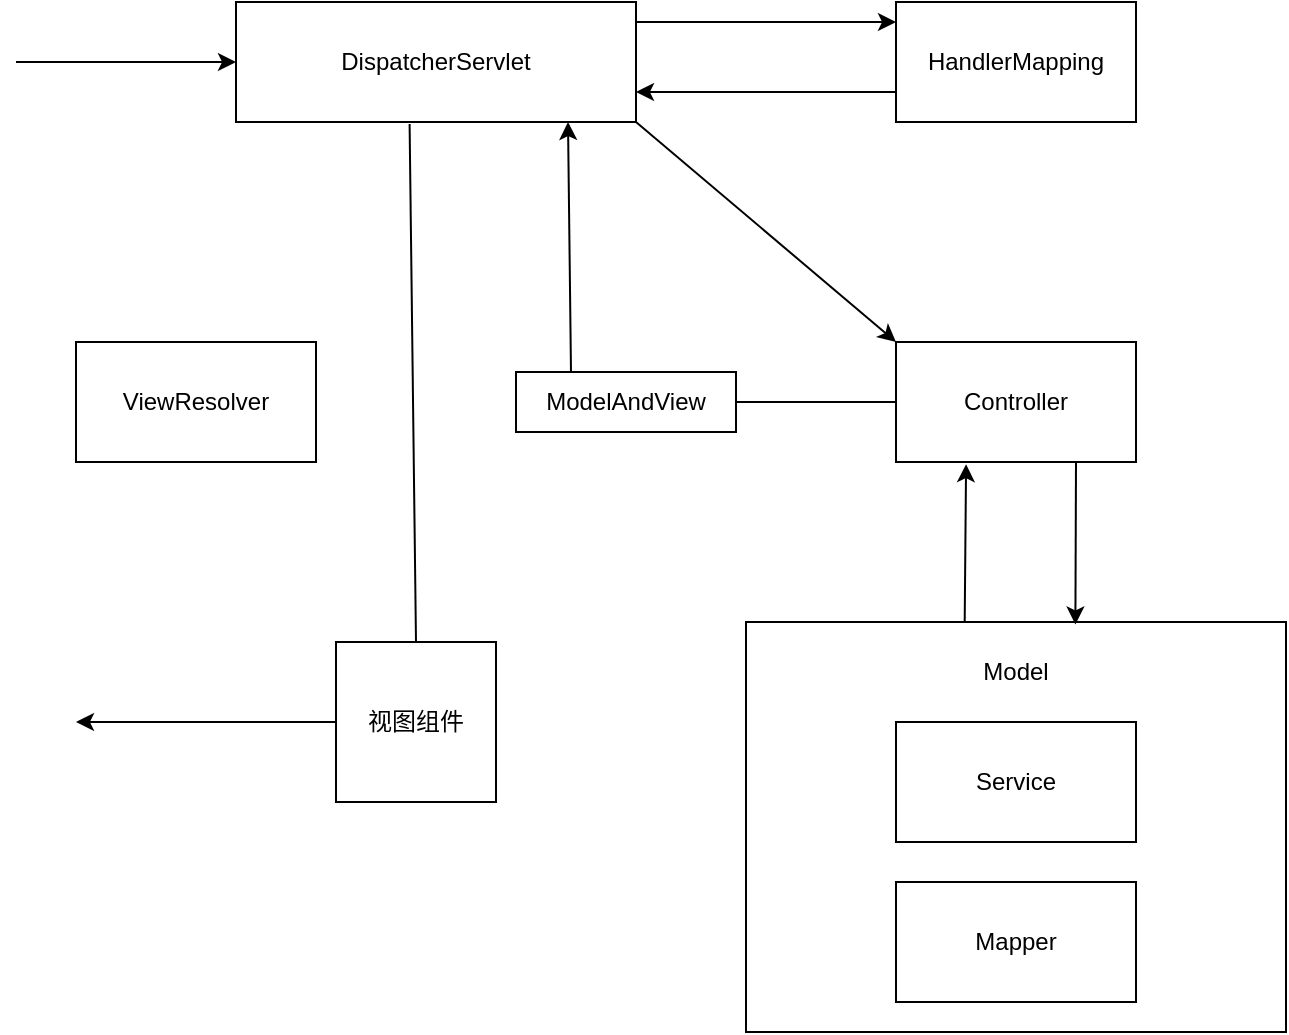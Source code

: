 <mxfile version="27.0.5">
  <diagram name="第 1 页" id="FP3_APTgtLr8W4DviP4s">
    <mxGraphModel dx="1115" dy="682" grid="1" gridSize="10" guides="1" tooltips="1" connect="1" arrows="1" fold="1" page="1" pageScale="1" pageWidth="827" pageHeight="1169" math="0" shadow="0">
      <root>
        <mxCell id="0" />
        <mxCell id="1" parent="0" />
        <mxCell id="tfsxut2kUmkyH52QwhzH-2" value="DispatcherServlet" style="rounded=0;whiteSpace=wrap;html=1;" vertex="1" parent="1">
          <mxGeometry x="180" y="210" width="200" height="60" as="geometry" />
        </mxCell>
        <mxCell id="tfsxut2kUmkyH52QwhzH-3" value="HandlerMapping" style="rounded=0;whiteSpace=wrap;html=1;" vertex="1" parent="1">
          <mxGeometry x="510" y="210" width="120" height="60" as="geometry" />
        </mxCell>
        <mxCell id="tfsxut2kUmkyH52QwhzH-5" value="Controller" style="rounded=0;whiteSpace=wrap;html=1;" vertex="1" parent="1">
          <mxGeometry x="510" y="380" width="120" height="60" as="geometry" />
        </mxCell>
        <mxCell id="tfsxut2kUmkyH52QwhzH-6" value="ModelAndView" style="rounded=0;whiteSpace=wrap;html=1;" vertex="1" parent="1">
          <mxGeometry x="320" y="395" width="110" height="30" as="geometry" />
        </mxCell>
        <mxCell id="tfsxut2kUmkyH52QwhzH-7" value="ViewResolver" style="rounded=0;whiteSpace=wrap;html=1;" vertex="1" parent="1">
          <mxGeometry x="100" y="380" width="120" height="60" as="geometry" />
        </mxCell>
        <mxCell id="tfsxut2kUmkyH52QwhzH-8" value="视图组件" style="whiteSpace=wrap;html=1;aspect=fixed;" vertex="1" parent="1">
          <mxGeometry x="230" y="530" width="80" height="80" as="geometry" />
        </mxCell>
        <mxCell id="tfsxut2kUmkyH52QwhzH-10" value="" style="rounded=0;whiteSpace=wrap;html=1;" vertex="1" parent="1">
          <mxGeometry x="435" y="520" width="270" height="205" as="geometry" />
        </mxCell>
        <mxCell id="tfsxut2kUmkyH52QwhzH-11" value="Model" style="text;html=1;align=center;verticalAlign=middle;whiteSpace=wrap;rounded=0;" vertex="1" parent="1">
          <mxGeometry x="540" y="530" width="60" height="30" as="geometry" />
        </mxCell>
        <mxCell id="tfsxut2kUmkyH52QwhzH-12" value="Service" style="rounded=0;whiteSpace=wrap;html=1;" vertex="1" parent="1">
          <mxGeometry x="510" y="570" width="120" height="60" as="geometry" />
        </mxCell>
        <mxCell id="tfsxut2kUmkyH52QwhzH-13" value="Mapper" style="rounded=0;whiteSpace=wrap;html=1;" vertex="1" parent="1">
          <mxGeometry x="510" y="650" width="120" height="60" as="geometry" />
        </mxCell>
        <mxCell id="tfsxut2kUmkyH52QwhzH-23" value="" style="endArrow=classic;html=1;rounded=0;entryX=0;entryY=0.5;entryDx=0;entryDy=0;" edge="1" parent="1" target="tfsxut2kUmkyH52QwhzH-2">
          <mxGeometry width="50" height="50" relative="1" as="geometry">
            <mxPoint x="70" y="240" as="sourcePoint" />
            <mxPoint x="130" y="220" as="targetPoint" />
          </mxGeometry>
        </mxCell>
        <mxCell id="tfsxut2kUmkyH52QwhzH-24" value="" style="endArrow=classic;html=1;rounded=0;entryX=0;entryY=0.5;entryDx=0;entryDy=0;exitX=1;exitY=0.5;exitDx=0;exitDy=0;" edge="1" parent="1">
          <mxGeometry width="50" height="50" relative="1" as="geometry">
            <mxPoint x="380" y="220" as="sourcePoint" />
            <mxPoint x="510" y="220" as="targetPoint" />
          </mxGeometry>
        </mxCell>
        <mxCell id="tfsxut2kUmkyH52QwhzH-26" value="" style="endArrow=classic;html=1;rounded=0;exitX=1;exitY=1;exitDx=0;exitDy=0;entryX=0;entryY=0;entryDx=0;entryDy=0;" edge="1" parent="1" source="tfsxut2kUmkyH52QwhzH-2" target="tfsxut2kUmkyH52QwhzH-5">
          <mxGeometry width="50" height="50" relative="1" as="geometry">
            <mxPoint x="420" y="340" as="sourcePoint" />
            <mxPoint x="470" y="290" as="targetPoint" />
          </mxGeometry>
        </mxCell>
        <mxCell id="tfsxut2kUmkyH52QwhzH-27" value="" style="endArrow=classic;html=1;rounded=0;exitX=0;exitY=0.75;exitDx=0;exitDy=0;entryX=1;entryY=0.75;entryDx=0;entryDy=0;" edge="1" parent="1" source="tfsxut2kUmkyH52QwhzH-3" target="tfsxut2kUmkyH52QwhzH-2">
          <mxGeometry width="50" height="50" relative="1" as="geometry">
            <mxPoint x="510" y="360" as="sourcePoint" />
            <mxPoint x="560" y="310" as="targetPoint" />
          </mxGeometry>
        </mxCell>
        <mxCell id="tfsxut2kUmkyH52QwhzH-29" value="" style="endArrow=none;html=1;rounded=0;entryX=0;entryY=0.5;entryDx=0;entryDy=0;exitX=1;exitY=0.5;exitDx=0;exitDy=0;" edge="1" parent="1" source="tfsxut2kUmkyH52QwhzH-6" target="tfsxut2kUmkyH52QwhzH-5">
          <mxGeometry width="50" height="50" relative="1" as="geometry">
            <mxPoint x="410" y="510" as="sourcePoint" />
            <mxPoint x="460" y="460" as="targetPoint" />
          </mxGeometry>
        </mxCell>
        <mxCell id="tfsxut2kUmkyH52QwhzH-30" value="" style="endArrow=classic;html=1;rounded=0;entryX=0.83;entryY=1;entryDx=0;entryDy=0;entryPerimeter=0;exitX=0.25;exitY=0;exitDx=0;exitDy=0;" edge="1" parent="1" source="tfsxut2kUmkyH52QwhzH-6" target="tfsxut2kUmkyH52QwhzH-2">
          <mxGeometry width="50" height="50" relative="1" as="geometry">
            <mxPoint x="320" y="360" as="sourcePoint" />
            <mxPoint x="370" y="310" as="targetPoint" />
          </mxGeometry>
        </mxCell>
        <mxCell id="tfsxut2kUmkyH52QwhzH-31" value="" style="endArrow=classic;html=1;rounded=0;exitX=0.75;exitY=1;exitDx=0;exitDy=0;entryX=0.61;entryY=0.006;entryDx=0;entryDy=0;entryPerimeter=0;" edge="1" parent="1" source="tfsxut2kUmkyH52QwhzH-5" target="tfsxut2kUmkyH52QwhzH-10">
          <mxGeometry width="50" height="50" relative="1" as="geometry">
            <mxPoint x="660" y="490" as="sourcePoint" />
            <mxPoint x="640" y="490" as="targetPoint" />
          </mxGeometry>
        </mxCell>
        <mxCell id="tfsxut2kUmkyH52QwhzH-32" value="" style="endArrow=classic;html=1;rounded=0;entryX=0.292;entryY=1.018;entryDx=0;entryDy=0;entryPerimeter=0;exitX=0.405;exitY=-0.001;exitDx=0;exitDy=0;exitPerimeter=0;" edge="1" parent="1" source="tfsxut2kUmkyH52QwhzH-10" target="tfsxut2kUmkyH52QwhzH-5">
          <mxGeometry width="50" height="50" relative="1" as="geometry">
            <mxPoint x="530" y="500" as="sourcePoint" />
            <mxPoint x="580" y="460" as="targetPoint" />
          </mxGeometry>
        </mxCell>
        <mxCell id="tfsxut2kUmkyH52QwhzH-33" value="" style="endArrow=none;html=1;rounded=0;entryX=0.434;entryY=1.016;entryDx=0;entryDy=0;entryPerimeter=0;exitX=0.5;exitY=0;exitDx=0;exitDy=0;" edge="1" parent="1" source="tfsxut2kUmkyH52QwhzH-8" target="tfsxut2kUmkyH52QwhzH-2">
          <mxGeometry width="50" height="50" relative="1" as="geometry">
            <mxPoint x="220" y="410" as="sourcePoint" />
            <mxPoint x="270" y="360" as="targetPoint" />
          </mxGeometry>
        </mxCell>
        <mxCell id="tfsxut2kUmkyH52QwhzH-34" value="" style="endArrow=classic;html=1;rounded=0;exitX=0;exitY=0.5;exitDx=0;exitDy=0;" edge="1" parent="1" source="tfsxut2kUmkyH52QwhzH-8">
          <mxGeometry width="50" height="50" relative="1" as="geometry">
            <mxPoint x="90" y="600" as="sourcePoint" />
            <mxPoint x="100" y="570" as="targetPoint" />
          </mxGeometry>
        </mxCell>
      </root>
    </mxGraphModel>
  </diagram>
</mxfile>
